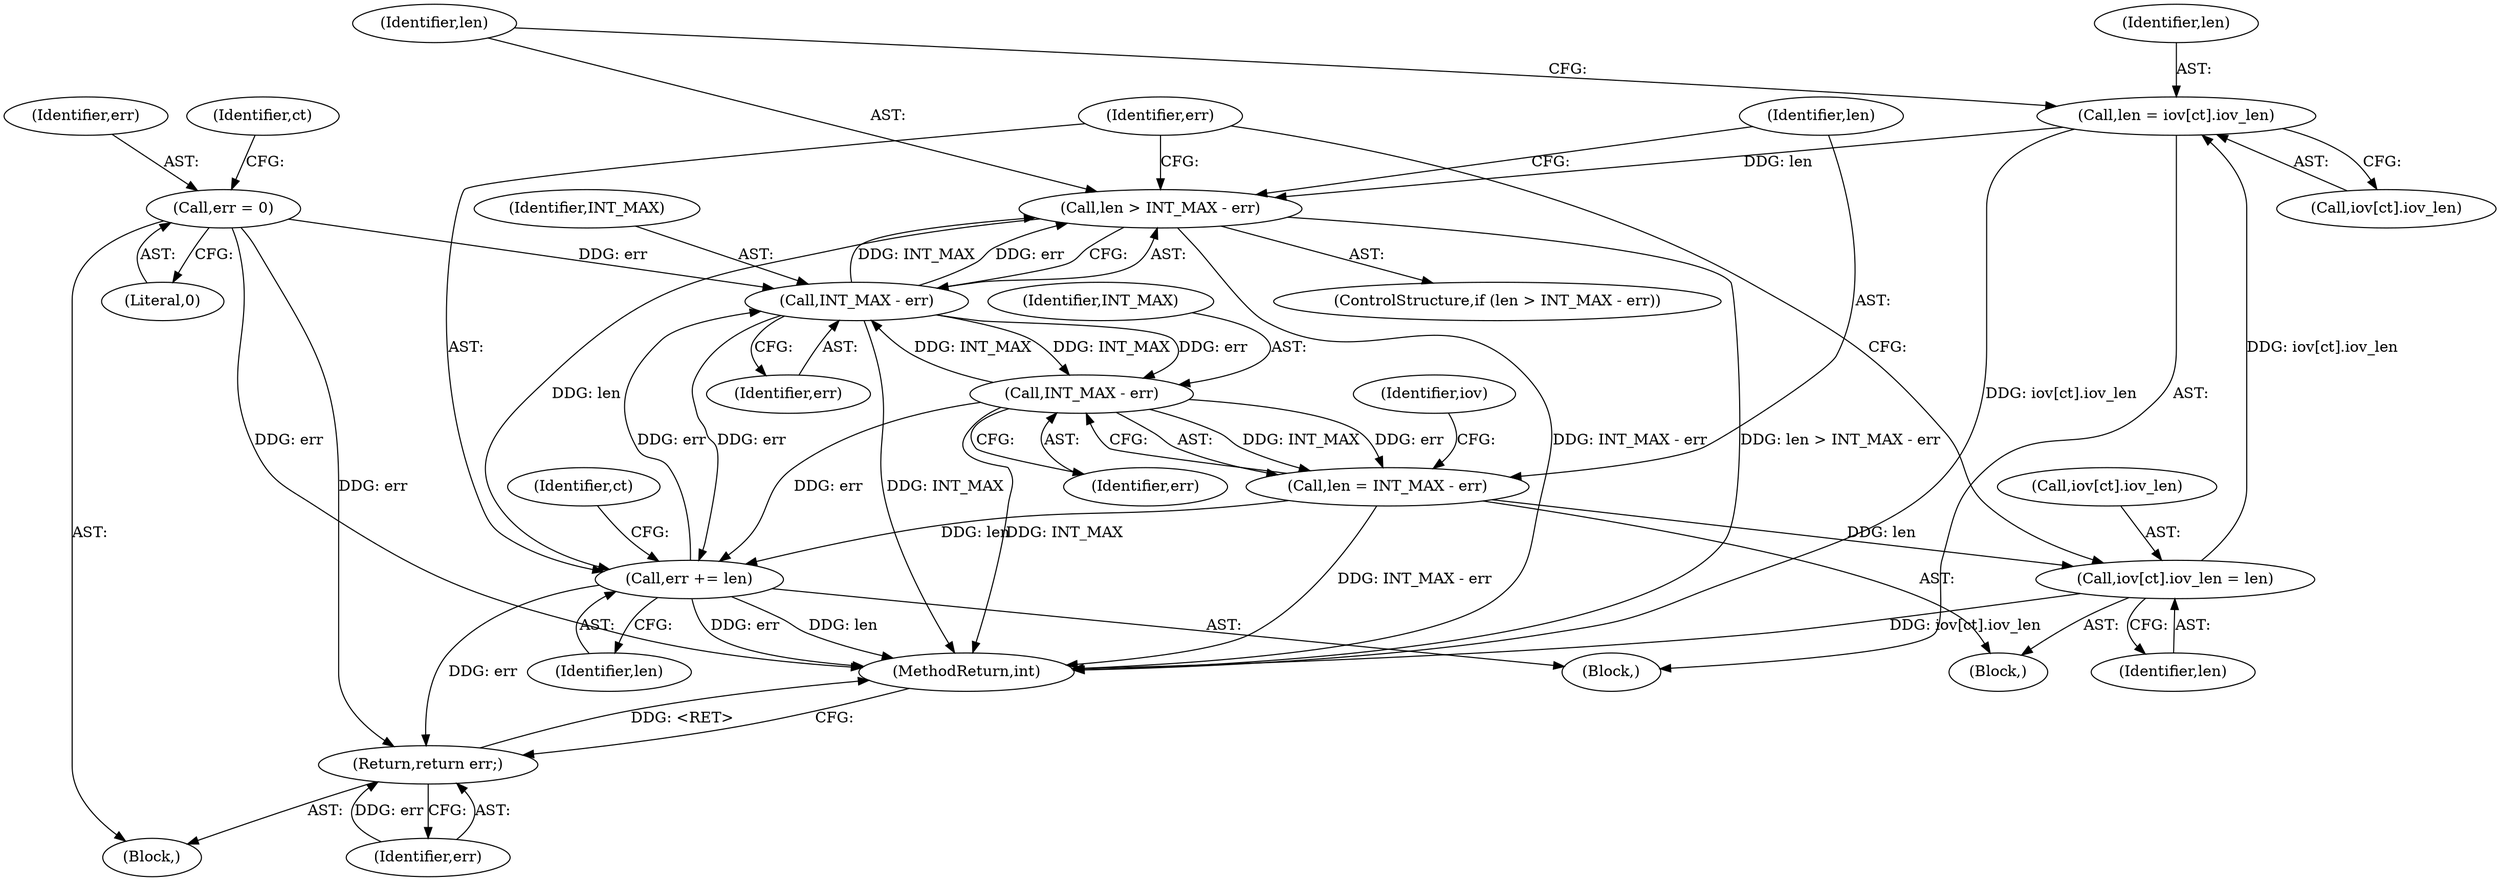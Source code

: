 digraph "0_linux_f3d3342602f8bcbf37d7c46641cb9bca7618eb1c_14@array" {
"1000194" [label="(Call,len = iov[ct].iov_len)"];
"1000213" [label="(Call,iov[ct].iov_len = len)"];
"1000208" [label="(Call,len = INT_MAX - err)"];
"1000210" [label="(Call,INT_MAX - err)"];
"1000204" [label="(Call,INT_MAX - err)"];
"1000220" [label="(Call,err += len)"];
"1000202" [label="(Call,len > INT_MAX - err)"];
"1000194" [label="(Call,len = iov[ct].iov_len)"];
"1000178" [label="(Call,err = 0)"];
"1000223" [label="(Return,return err;)"];
"1000206" [label="(Identifier,err)"];
"1000220" [label="(Call,err += len)"];
"1000219" [label="(Identifier,len)"];
"1000204" [label="(Call,INT_MAX - err)"];
"1000179" [label="(Identifier,err)"];
"1000221" [label="(Identifier,err)"];
"1000223" [label="(Return,return err;)"];
"1000180" [label="(Literal,0)"];
"1000194" [label="(Call,len = iov[ct].iov_len)"];
"1000196" [label="(Call,iov[ct].iov_len)"];
"1000225" [label="(MethodReturn,int)"];
"1000212" [label="(Identifier,err)"];
"1000205" [label="(Identifier,INT_MAX)"];
"1000213" [label="(Call,iov[ct].iov_len = len)"];
"1000207" [label="(Block,)"];
"1000178" [label="(Call,err = 0)"];
"1000191" [label="(Identifier,ct)"];
"1000208" [label="(Call,len = INT_MAX - err)"];
"1000211" [label="(Identifier,INT_MAX)"];
"1000216" [label="(Identifier,iov)"];
"1000224" [label="(Identifier,err)"];
"1000222" [label="(Identifier,len)"];
"1000192" [label="(Block,)"];
"1000183" [label="(Identifier,ct)"];
"1000195" [label="(Identifier,len)"];
"1000210" [label="(Call,INT_MAX - err)"];
"1000214" [label="(Call,iov[ct].iov_len)"];
"1000201" [label="(ControlStructure,if (len > INT_MAX - err))"];
"1000203" [label="(Identifier,len)"];
"1000209" [label="(Identifier,len)"];
"1000202" [label="(Call,len > INT_MAX - err)"];
"1000105" [label="(Block,)"];
"1000194" -> "1000192"  [label="AST: "];
"1000194" -> "1000196"  [label="CFG: "];
"1000195" -> "1000194"  [label="AST: "];
"1000196" -> "1000194"  [label="AST: "];
"1000203" -> "1000194"  [label="CFG: "];
"1000194" -> "1000225"  [label="DDG: iov[ct].iov_len"];
"1000213" -> "1000194"  [label="DDG: iov[ct].iov_len"];
"1000194" -> "1000202"  [label="DDG: len"];
"1000213" -> "1000207"  [label="AST: "];
"1000213" -> "1000219"  [label="CFG: "];
"1000214" -> "1000213"  [label="AST: "];
"1000219" -> "1000213"  [label="AST: "];
"1000221" -> "1000213"  [label="CFG: "];
"1000213" -> "1000225"  [label="DDG: iov[ct].iov_len"];
"1000208" -> "1000213"  [label="DDG: len"];
"1000208" -> "1000207"  [label="AST: "];
"1000208" -> "1000210"  [label="CFG: "];
"1000209" -> "1000208"  [label="AST: "];
"1000210" -> "1000208"  [label="AST: "];
"1000216" -> "1000208"  [label="CFG: "];
"1000208" -> "1000225"  [label="DDG: INT_MAX - err"];
"1000210" -> "1000208"  [label="DDG: INT_MAX"];
"1000210" -> "1000208"  [label="DDG: err"];
"1000208" -> "1000220"  [label="DDG: len"];
"1000210" -> "1000212"  [label="CFG: "];
"1000211" -> "1000210"  [label="AST: "];
"1000212" -> "1000210"  [label="AST: "];
"1000210" -> "1000225"  [label="DDG: INT_MAX"];
"1000210" -> "1000204"  [label="DDG: INT_MAX"];
"1000204" -> "1000210"  [label="DDG: INT_MAX"];
"1000204" -> "1000210"  [label="DDG: err"];
"1000210" -> "1000220"  [label="DDG: err"];
"1000204" -> "1000202"  [label="AST: "];
"1000204" -> "1000206"  [label="CFG: "];
"1000205" -> "1000204"  [label="AST: "];
"1000206" -> "1000204"  [label="AST: "];
"1000202" -> "1000204"  [label="CFG: "];
"1000204" -> "1000225"  [label="DDG: INT_MAX"];
"1000204" -> "1000202"  [label="DDG: INT_MAX"];
"1000204" -> "1000202"  [label="DDG: err"];
"1000220" -> "1000204"  [label="DDG: err"];
"1000178" -> "1000204"  [label="DDG: err"];
"1000204" -> "1000220"  [label="DDG: err"];
"1000220" -> "1000192"  [label="AST: "];
"1000220" -> "1000222"  [label="CFG: "];
"1000221" -> "1000220"  [label="AST: "];
"1000222" -> "1000220"  [label="AST: "];
"1000191" -> "1000220"  [label="CFG: "];
"1000220" -> "1000225"  [label="DDG: err"];
"1000220" -> "1000225"  [label="DDG: len"];
"1000202" -> "1000220"  [label="DDG: len"];
"1000220" -> "1000223"  [label="DDG: err"];
"1000202" -> "1000201"  [label="AST: "];
"1000203" -> "1000202"  [label="AST: "];
"1000209" -> "1000202"  [label="CFG: "];
"1000221" -> "1000202"  [label="CFG: "];
"1000202" -> "1000225"  [label="DDG: INT_MAX - err"];
"1000202" -> "1000225"  [label="DDG: len > INT_MAX - err"];
"1000178" -> "1000105"  [label="AST: "];
"1000178" -> "1000180"  [label="CFG: "];
"1000179" -> "1000178"  [label="AST: "];
"1000180" -> "1000178"  [label="AST: "];
"1000183" -> "1000178"  [label="CFG: "];
"1000178" -> "1000225"  [label="DDG: err"];
"1000178" -> "1000223"  [label="DDG: err"];
"1000223" -> "1000105"  [label="AST: "];
"1000223" -> "1000224"  [label="CFG: "];
"1000224" -> "1000223"  [label="AST: "];
"1000225" -> "1000223"  [label="CFG: "];
"1000223" -> "1000225"  [label="DDG: <RET>"];
"1000224" -> "1000223"  [label="DDG: err"];
}
